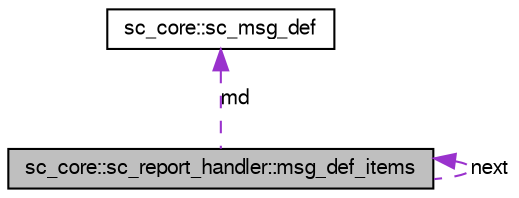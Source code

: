 digraph G
{
  edge [fontname="FreeSans",fontsize="10",labelfontname="FreeSans",labelfontsize="10"];
  node [fontname="FreeSans",fontsize="10",shape=record];
  Node1 [label="sc_core::sc_report_handler::msg_def_items",height=0.2,width=0.4,color="black", fillcolor="grey75", style="filled" fontcolor="black"];
  Node1 -> Node1 [dir=back,color="darkorchid3",fontsize="10",style="dashed",label="next",fontname="FreeSans"];
  Node2 -> Node1 [dir=back,color="darkorchid3",fontsize="10",style="dashed",label="md",fontname="FreeSans"];
  Node2 [label="sc_core::sc_msg_def",height=0.2,width=0.4,color="black", fillcolor="white", style="filled",URL="$a00130.html"];
}
